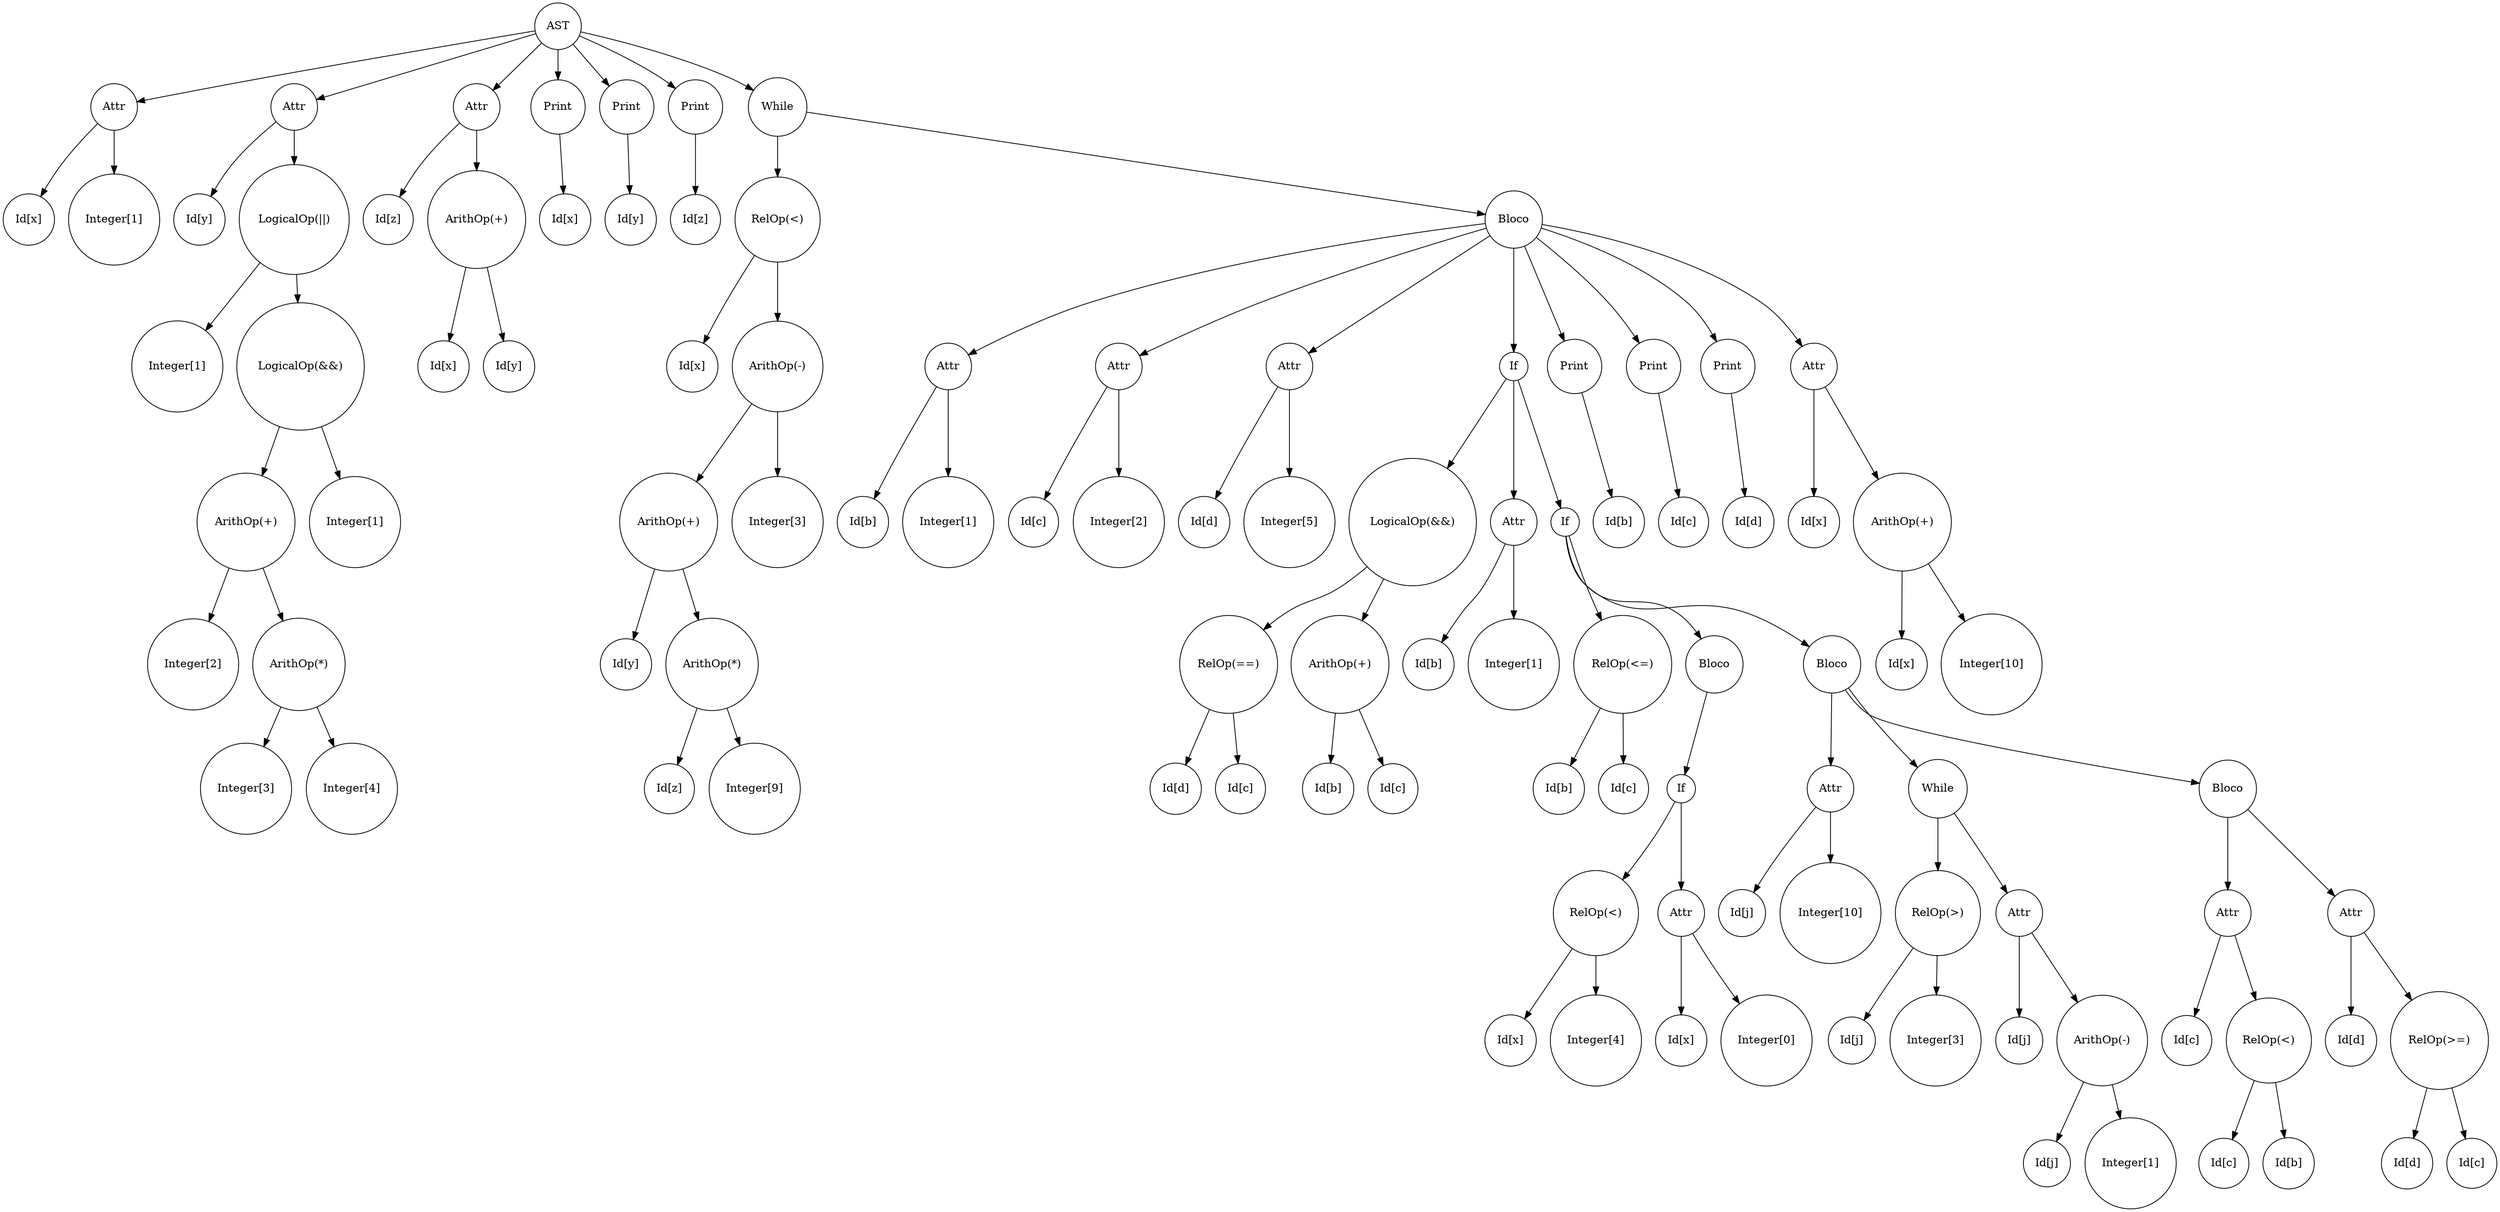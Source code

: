 digraph AST { 
AST01[shape=circle,label="AST"];
Attr12[shape=circle,label="Attr"];
Id23[shape=circle,label="Id[x]"];
Attr12 -> Id23;
Num24[shape=circle,label="Integer[1]"];
Attr12 -> Num24;
AST01 -> Attr12;
Attr15[shape=circle,label="Attr"];
Id26[shape=circle,label="Id[y]"];
Attr15 -> Id26;
LogicalOp27[shape=circle,label="LogicalOp(||)"];
Num38[shape=circle,label="Integer[1]"];
LogicalOp27 -> Num38;
LogicalOp39[shape=circle,label="LogicalOp(&&)"];
ArithOp410[shape=circle,label="ArithOp(+)"];
Num511[shape=circle,label="Integer[2]"];
ArithOp410 -> Num511;
ArithOp512[shape=circle,label="ArithOp(*)"];
Num613[shape=circle,label="Integer[3]"];
ArithOp512 -> Num613;
Num614[shape=circle,label="Integer[4]"];
ArithOp512 -> Num614;
ArithOp410 -> ArithOp512;
LogicalOp39 -> ArithOp410;
Num415[shape=circle,label="Integer[1]"];
LogicalOp39 -> Num415;
LogicalOp27 -> LogicalOp39;
Attr15 -> LogicalOp27;
AST01 -> Attr15;
Attr116[shape=circle,label="Attr"];
Id217[shape=circle,label="Id[z]"];
Attr116 -> Id217;
ArithOp218[shape=circle,label="ArithOp(+)"];
Id319[shape=circle,label="Id[x]"];
ArithOp218 -> Id319;
Id320[shape=circle,label="Id[y]"];
ArithOp218 -> Id320;
Attr116 -> ArithOp218;
AST01 -> Attr116;
Print121[shape=circle,label="Print"];
Id222[shape=circle,label="Id[x]"];
Print121 -> Id222;
AST01 -> Print121;
Print123[shape=circle,label="Print"];
Id224[shape=circle,label="Id[y]"];
Print123 -> Id224;
AST01 -> Print123;
Print125[shape=circle,label="Print"];
Id226[shape=circle,label="Id[z]"];
Print125 -> Id226;
AST01 -> Print125;
While127[shape=circle,label="While"];
RelOp228[shape=circle,label="RelOp(<)"];
Id329[shape=circle,label="Id[x]"];
RelOp228 -> Id329;
ArithOp330[shape=circle,label="ArithOp(-)"];
ArithOp431[shape=circle,label="ArithOp(+)"];
Id532[shape=circle,label="Id[y]"];
ArithOp431 -> Id532;
ArithOp533[shape=circle,label="ArithOp(*)"];
Id634[shape=circle,label="Id[z]"];
ArithOp533 -> Id634;
Num635[shape=circle,label="Integer[9]"];
ArithOp533 -> Num635;
ArithOp431 -> ArithOp533;
ArithOp330 -> ArithOp431;
Num436[shape=circle,label="Integer[3]"];
ArithOp330 -> Num436;
RelOp228 -> ArithOp330;
While127 -> RelOp228;
Bloco237[shape=circle,label="Bloco"];
Attr338[shape=circle,label="Attr"];
Id439[shape=circle,label="Id[b]"];
Attr338 -> Id439;
Num440[shape=circle,label="Integer[1]"];
Attr338 -> Num440;
Bloco237 -> Attr338;
Attr341[shape=circle,label="Attr"];
Id442[shape=circle,label="Id[c]"];
Attr341 -> Id442;
Num443[shape=circle,label="Integer[2]"];
Attr341 -> Num443;
Bloco237 -> Attr341;
Attr344[shape=circle,label="Attr"];
Id445[shape=circle,label="Id[d]"];
Attr344 -> Id445;
Num446[shape=circle,label="Integer[5]"];
Attr344 -> Num446;
Bloco237 -> Attr344;
If347[shape=circle,label="If"];
LogicalOp448[shape=circle,label="LogicalOp(&&)"];
RelOp549[shape=circle,label="RelOp(==)"];
Id650[shape=circle,label="Id[d]"];
RelOp549 -> Id650;
Id651[shape=circle,label="Id[c]"];
RelOp549 -> Id651;
LogicalOp448 -> RelOp549;
ArithOp552[shape=circle,label="ArithOp(+)"];
Id653[shape=circle,label="Id[b]"];
ArithOp552 -> Id653;
Id654[shape=circle,label="Id[c]"];
ArithOp552 -> Id654;
LogicalOp448 -> ArithOp552;
If347 -> LogicalOp448;
Attr455[shape=circle,label="Attr"];
Id556[shape=circle,label="Id[b]"];
Attr455 -> Id556;
Num557[shape=circle,label="Integer[1]"];
Attr455 -> Num557;
If347 -> Attr455;
If458[shape=circle,label="If"];
RelOp559[shape=circle,label="RelOp(<=)"];
Id660[shape=circle,label="Id[b]"];
RelOp559 -> Id660;
Id661[shape=circle,label="Id[c]"];
RelOp559 -> Id661;
If458 -> RelOp559;
Bloco562[shape=circle,label="Bloco"];
If663[shape=circle,label="If"];
RelOp764[shape=circle,label="RelOp(<)"];
Id865[shape=circle,label="Id[x]"];
RelOp764 -> Id865;
Num866[shape=circle,label="Integer[4]"];
RelOp764 -> Num866;
If663 -> RelOp764;
Attr767[shape=circle,label="Attr"];
Id868[shape=circle,label="Id[x]"];
Attr767 -> Id868;
Num869[shape=circle,label="Integer[0]"];
Attr767 -> Num869;
If663 -> Attr767;
Bloco562 -> If663;
If458 -> Bloco562;
Bloco570[shape=circle,label="Bloco"];
Attr671[shape=circle,label="Attr"];
Id772[shape=circle,label="Id[j]"];
Attr671 -> Id772;
Num773[shape=circle,label="Integer[10]"];
Attr671 -> Num773;
Bloco570 -> Attr671;
While674[shape=circle,label="While"];
RelOp775[shape=circle,label="RelOp(>)"];
Id876[shape=circle,label="Id[j]"];
RelOp775 -> Id876;
Num877[shape=circle,label="Integer[3]"];
RelOp775 -> Num877;
While674 -> RelOp775;
Attr778[shape=circle,label="Attr"];
Id879[shape=circle,label="Id[j]"];
Attr778 -> Id879;
ArithOp880[shape=circle,label="ArithOp(-)"];
Id981[shape=circle,label="Id[j]"];
ArithOp880 -> Id981;
Num982[shape=circle,label="Integer[1]"];
ArithOp880 -> Num982;
Attr778 -> ArithOp880;
While674 -> Attr778;
Bloco570 -> While674;
Bloco683[shape=circle,label="Bloco"];
Attr784[shape=circle,label="Attr"];
Id885[shape=circle,label="Id[c]"];
Attr784 -> Id885;
RelOp886[shape=circle,label="RelOp(<)"];
Id987[shape=circle,label="Id[c]"];
RelOp886 -> Id987;
Id988[shape=circle,label="Id[b]"];
RelOp886 -> Id988;
Attr784 -> RelOp886;
Bloco683 -> Attr784;
Attr789[shape=circle,label="Attr"];
Id890[shape=circle,label="Id[d]"];
Attr789 -> Id890;
RelOp891[shape=circle,label="RelOp(>=)"];
Id992[shape=circle,label="Id[d]"];
RelOp891 -> Id992;
Id993[shape=circle,label="Id[c]"];
RelOp891 -> Id993;
Attr789 -> RelOp891;
Bloco683 -> Attr789;
Bloco570 -> Bloco683;
If458 -> Bloco570;
If347 -> If458;
Bloco237 -> If347;
Print394[shape=circle,label="Print"];
Id495[shape=circle,label="Id[b]"];
Print394 -> Id495;
Bloco237 -> Print394;
Print396[shape=circle,label="Print"];
Id497[shape=circle,label="Id[c]"];
Print396 -> Id497;
Bloco237 -> Print396;
Print398[shape=circle,label="Print"];
Id499[shape=circle,label="Id[d]"];
Print398 -> Id499;
Bloco237 -> Print398;
Attr3100[shape=circle,label="Attr"];
Id4101[shape=circle,label="Id[x]"];
Attr3100 -> Id4101;
ArithOp4102[shape=circle,label="ArithOp(+)"];
Id5103[shape=circle,label="Id[x]"];
ArithOp4102 -> Id5103;
Num5104[shape=circle,label="Integer[10]"];
ArithOp4102 -> Num5104;
Attr3100 -> ArithOp4102;
Bloco237 -> Attr3100;
While127 -> Bloco237;
AST01 -> While127;
}
